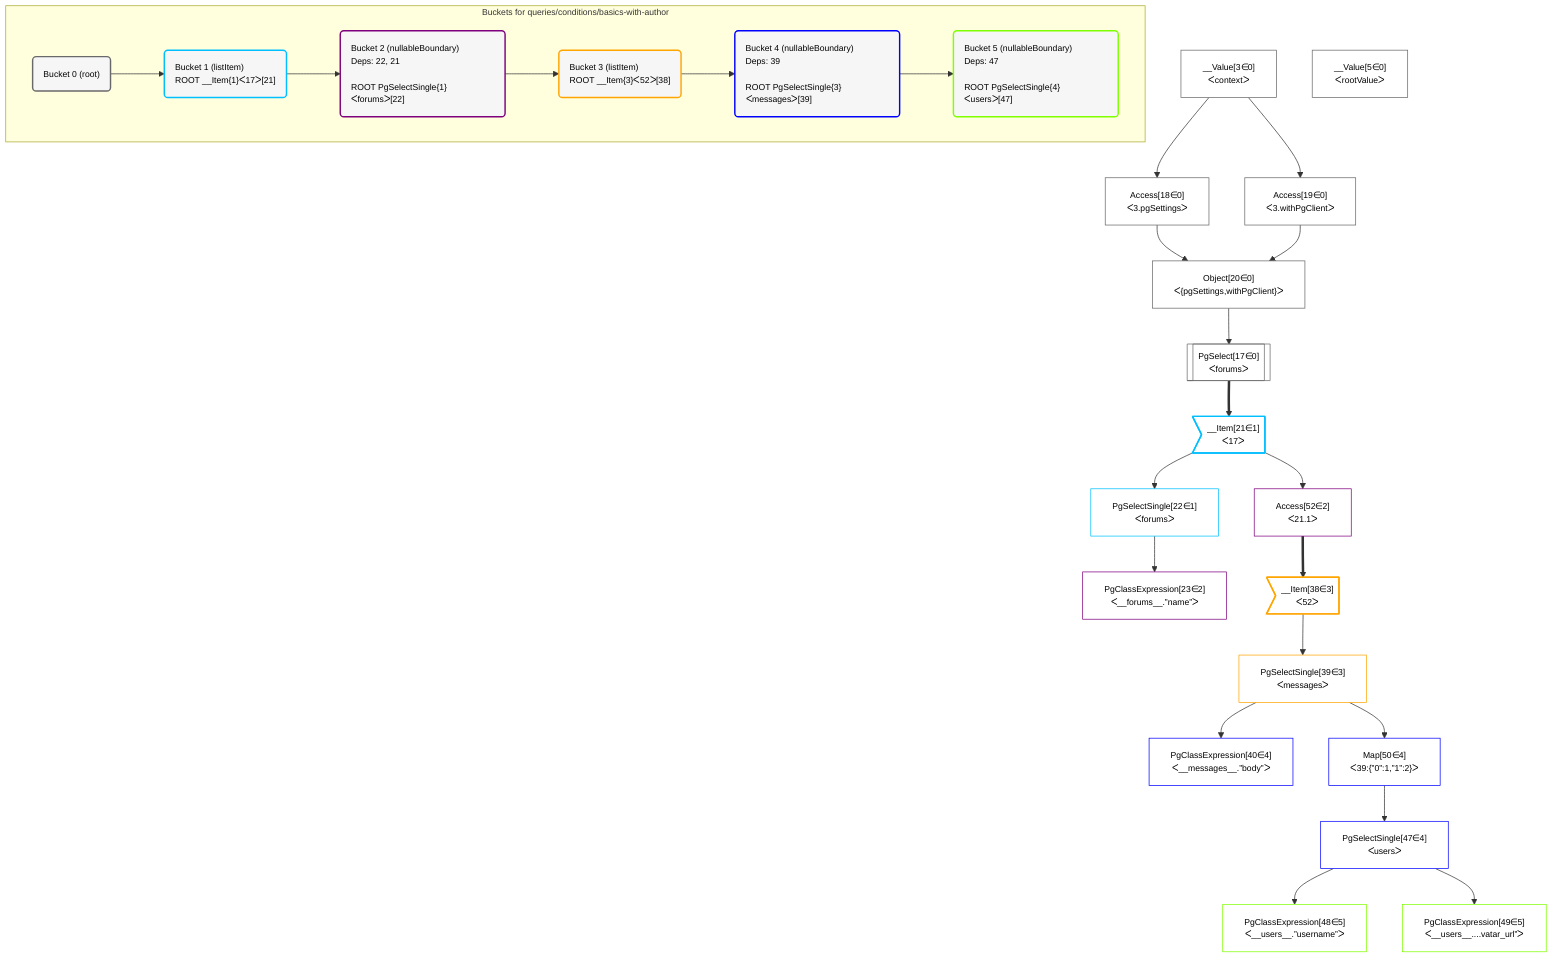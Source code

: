 %%{init: {'themeVariables': { 'fontSize': '12px'}}}%%
graph TD
    classDef path fill:#eee,stroke:#000,color:#000
    classDef plan fill:#fff,stroke-width:1px,color:#000
    classDef itemplan fill:#fff,stroke-width:2px,color:#000
    classDef sideeffectplan fill:#f00,stroke-width:2px,color:#000
    classDef bucket fill:#f6f6f6,color:#000,stroke-width:2px,text-align:left


    %% define steps
    __Value3["__Value[3∈0]<br />ᐸcontextᐳ"]:::plan
    __Value5["__Value[5∈0]<br />ᐸrootValueᐳ"]:::plan
    Access18["Access[18∈0]<br />ᐸ3.pgSettingsᐳ"]:::plan
    Access19["Access[19∈0]<br />ᐸ3.withPgClientᐳ"]:::plan
    Object20["Object[20∈0]<br />ᐸ{pgSettings,withPgClient}ᐳ"]:::plan
    PgSelect17[["PgSelect[17∈0]<br />ᐸforumsᐳ"]]:::plan
    __Item21>"__Item[21∈1]<br />ᐸ17ᐳ"]:::itemplan
    PgSelectSingle22["PgSelectSingle[22∈1]<br />ᐸforumsᐳ"]:::plan
    PgClassExpression23["PgClassExpression[23∈2]<br />ᐸ__forums__.”name”ᐳ"]:::plan
    Access52["Access[52∈2]<br />ᐸ21.1ᐳ"]:::plan
    __Item38>"__Item[38∈3]<br />ᐸ52ᐳ"]:::itemplan
    PgSelectSingle39["PgSelectSingle[39∈3]<br />ᐸmessagesᐳ"]:::plan
    PgClassExpression40["PgClassExpression[40∈4]<br />ᐸ__messages__.”body”ᐳ"]:::plan
    Map50["Map[50∈4]<br />ᐸ39:{”0”:1,”1”:2}ᐳ"]:::plan
    PgSelectSingle47["PgSelectSingle[47∈4]<br />ᐸusersᐳ"]:::plan
    PgClassExpression48["PgClassExpression[48∈5]<br />ᐸ__users__.”username”ᐳ"]:::plan
    PgClassExpression49["PgClassExpression[49∈5]<br />ᐸ__users__....vatar_url”ᐳ"]:::plan

    %% plan dependencies
    __Value3 --> Access18
    __Value3 --> Access19
    Access18 & Access19 --> Object20
    Object20 --> PgSelect17
    PgSelect17 ==> __Item21
    __Item21 --> PgSelectSingle22
    PgSelectSingle22 --> PgClassExpression23
    __Item21 --> Access52
    Access52 ==> __Item38
    __Item38 --> PgSelectSingle39
    PgSelectSingle39 --> PgClassExpression40
    PgSelectSingle39 --> Map50
    Map50 --> PgSelectSingle47
    PgSelectSingle47 --> PgClassExpression48
    PgSelectSingle47 --> PgClassExpression49

    subgraph "Buckets for queries/conditions/basics-with-author"
    Bucket0("Bucket 0 (root)"):::bucket
    classDef bucket0 stroke:#696969
    class Bucket0,__Value3,__Value5,PgSelect17,Access18,Access19,Object20 bucket0
    Bucket1("Bucket 1 (listItem)<br />ROOT __Item{1}ᐸ17ᐳ[21]"):::bucket
    classDef bucket1 stroke:#00bfff
    class Bucket1,__Item21,PgSelectSingle22 bucket1
    Bucket2("Bucket 2 (nullableBoundary)<br />Deps: 22, 21<br /><br />ROOT PgSelectSingle{1}ᐸforumsᐳ[22]"):::bucket
    classDef bucket2 stroke:#7f007f
    class Bucket2,PgClassExpression23,Access52 bucket2
    Bucket3("Bucket 3 (listItem)<br />ROOT __Item{3}ᐸ52ᐳ[38]"):::bucket
    classDef bucket3 stroke:#ffa500
    class Bucket3,__Item38,PgSelectSingle39 bucket3
    Bucket4("Bucket 4 (nullableBoundary)<br />Deps: 39<br /><br />ROOT PgSelectSingle{3}ᐸmessagesᐳ[39]"):::bucket
    classDef bucket4 stroke:#0000ff
    class Bucket4,PgClassExpression40,PgSelectSingle47,Map50 bucket4
    Bucket5("Bucket 5 (nullableBoundary)<br />Deps: 47<br /><br />ROOT PgSelectSingle{4}ᐸusersᐳ[47]"):::bucket
    classDef bucket5 stroke:#7fff00
    class Bucket5,PgClassExpression48,PgClassExpression49 bucket5
    Bucket0 --> Bucket1
    Bucket1 --> Bucket2
    Bucket2 --> Bucket3
    Bucket3 --> Bucket4
    Bucket4 --> Bucket5
    end